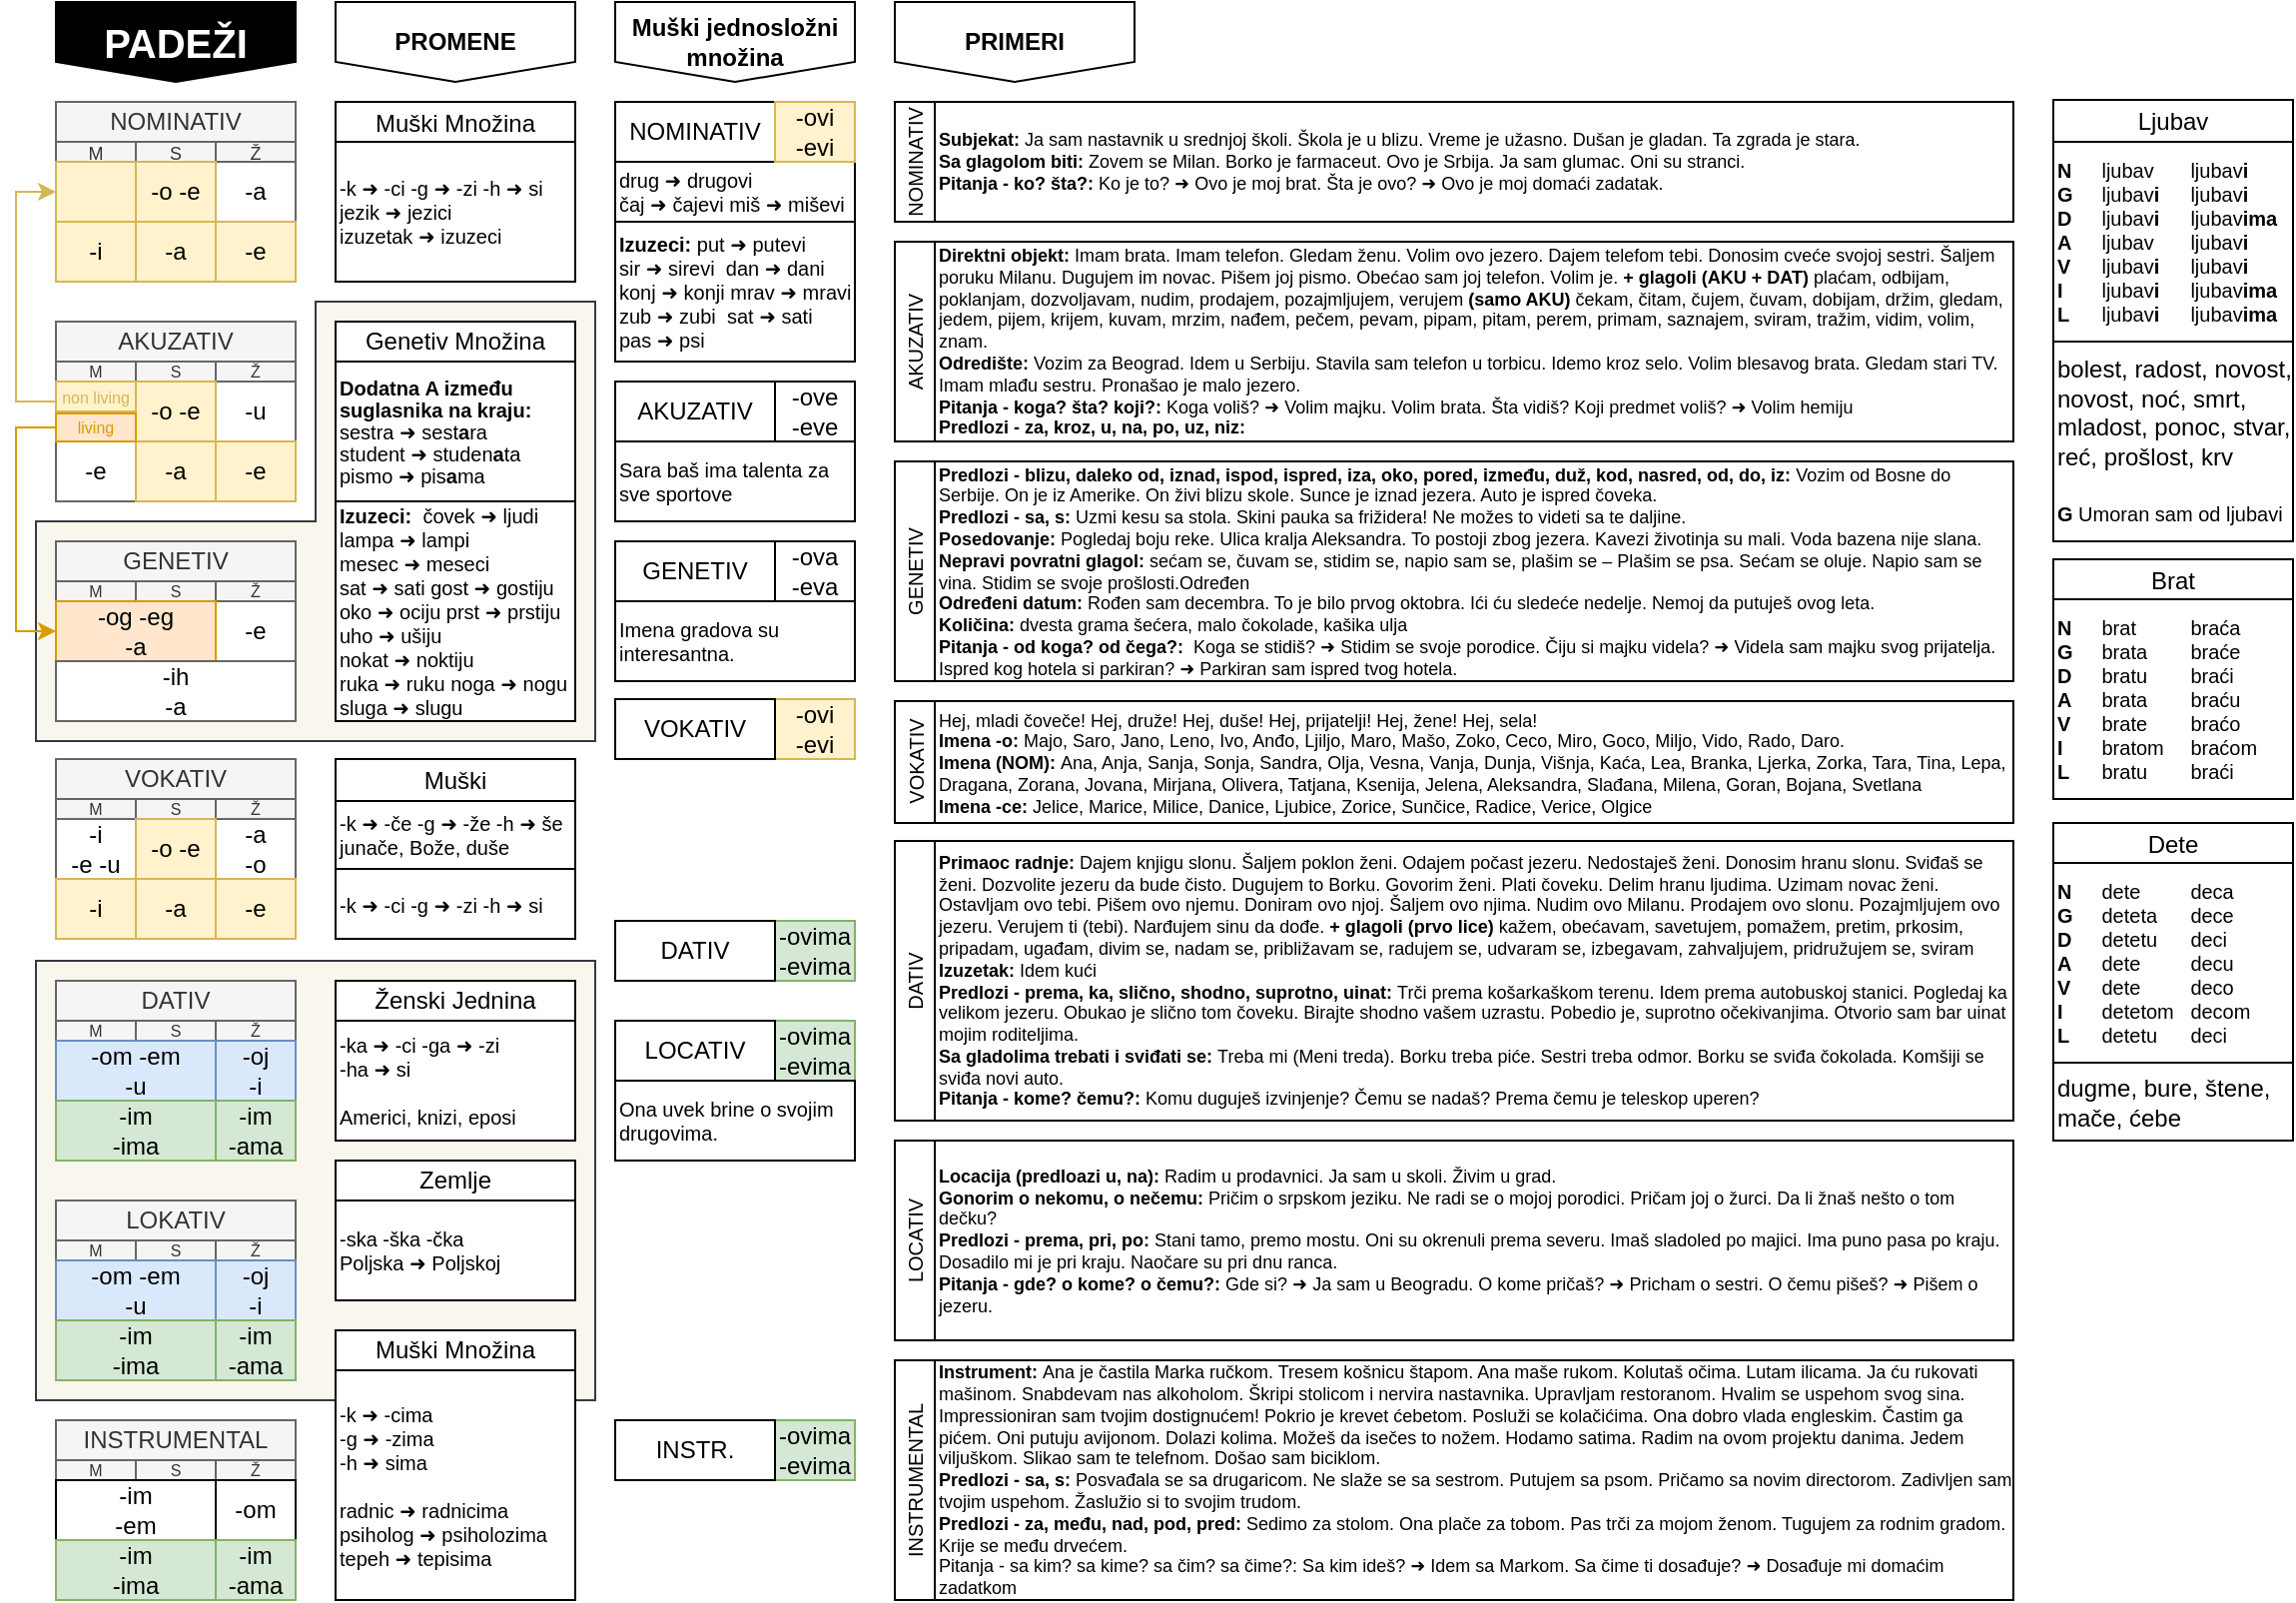 <mxfile version="23.1.6" type="github">
  <diagram name="Page-1" id="QJoDa5Xf5KZHRKWnFKj4">
    <mxGraphModel dx="570" dy="375" grid="1" gridSize="10" guides="1" tooltips="1" connect="1" arrows="1" fold="1" page="1" pageScale="1" pageWidth="1169" pageHeight="827" math="0" shadow="0">
      <root>
        <mxCell id="0" />
        <mxCell id="1" parent="0" />
        <mxCell id="w5lrp8CAif_9VlZ4OXMN-14" value="" style="shape=corner;whiteSpace=wrap;html=1;direction=west;dx=140;dy=110;fillColor=#f9f7ed;strokeColor=#36393d;" parent="1" vertex="1">
          <mxGeometry x="30" y="160" width="280" height="220" as="geometry" />
        </mxCell>
        <mxCell id="fJoO8VDyXokNPLIYZir3-1" value="Muški Množina" style="rounded=0;whiteSpace=wrap;html=1;" parent="1" vertex="1">
          <mxGeometry x="180" y="60" width="120" height="21" as="geometry" />
        </mxCell>
        <mxCell id="BAi89jd5EGfL0doamKMS-102" value="" style="rounded=0;whiteSpace=wrap;html=1;fillColor=#f9f7ed;strokeColor=#36393d;" parent="1" vertex="1">
          <mxGeometry x="30" y="490" width="280" height="220" as="geometry" />
        </mxCell>
        <mxCell id="BAi89jd5EGfL0doamKMS-101" value="Muški" style="rounded=0;whiteSpace=wrap;html=1;" parent="1" vertex="1">
          <mxGeometry x="180" y="389" width="120" height="21" as="geometry" />
        </mxCell>
        <mxCell id="BAi89jd5EGfL0doamKMS-87" value="drug ➜ drugovi&lt;br&gt;čaj ➜ čajevi miš ➜ miševi" style="rounded=0;whiteSpace=wrap;html=1;align=left;fontSize=10;" parent="1" vertex="1">
          <mxGeometry x="320" y="90" width="120" height="30" as="geometry" />
        </mxCell>
        <mxCell id="z7CCXZcRLEo5i3R6FDuk-22" value="NOMINATIV" style="rounded=0;whiteSpace=wrap;html=1;strokeColor=#666666;fillColor=#f5f5f5;fontColor=#333333;" parent="1" vertex="1">
          <mxGeometry x="40" y="60" width="120" height="20" as="geometry" />
        </mxCell>
        <mxCell id="z7CCXZcRLEo5i3R6FDuk-23" value="M" style="rounded=0;whiteSpace=wrap;html=1;fillColor=#f5f5f5;fontColor=#333333;strokeColor=#666666;fontSize=9;verticalAlign=middle;horizontal=1;perimeterSpacing=0;spacingTop=1;" parent="1" vertex="1">
          <mxGeometry x="40" y="80" width="40" height="10" as="geometry" />
        </mxCell>
        <mxCell id="z7CCXZcRLEo5i3R6FDuk-24" value="S" style="rounded=0;whiteSpace=wrap;html=1;fillColor=#f5f5f5;fontColor=#333333;strokeColor=#666666;fontSize=9;verticalAlign=middle;horizontal=1;perimeterSpacing=0;spacingTop=1;" parent="1" vertex="1">
          <mxGeometry x="80" y="80" width="40" height="10" as="geometry" />
        </mxCell>
        <mxCell id="z7CCXZcRLEo5i3R6FDuk-25" value="Ž" style="rounded=0;whiteSpace=wrap;html=1;fillColor=#f5f5f5;fontColor=#333333;strokeColor=#666666;fontSize=9;verticalAlign=middle;horizontal=1;perimeterSpacing=0;spacingTop=1;" parent="1" vertex="1">
          <mxGeometry x="120" y="80" width="40" height="10" as="geometry" />
        </mxCell>
        <mxCell id="z7CCXZcRLEo5i3R6FDuk-28" value="-a" style="rounded=0;whiteSpace=wrap;html=1;strokeColor=#666666;" parent="1" vertex="1">
          <mxGeometry x="120" y="90" width="40" height="30" as="geometry" />
        </mxCell>
        <mxCell id="z7CCXZcRLEo5i3R6FDuk-27" value="-o -e" style="rounded=0;whiteSpace=wrap;html=1;fillColor=#fff2cc;strokeColor=#d6b656;" parent="1" vertex="1">
          <mxGeometry x="80" y="90" width="40" height="30" as="geometry" />
        </mxCell>
        <mxCell id="z7CCXZcRLEo5i3R6FDuk-29" value="-i" style="rounded=0;whiteSpace=wrap;html=1;fillColor=#fff2cc;strokeColor=#d6b656;" parent="1" vertex="1">
          <mxGeometry x="40" y="120" width="40" height="30" as="geometry" />
        </mxCell>
        <mxCell id="z7CCXZcRLEo5i3R6FDuk-26" value="" style="rounded=0;whiteSpace=wrap;html=1;fillColor=#fff2cc;strokeColor=#d6b656;" parent="1" vertex="1">
          <mxGeometry x="40" y="90" width="40" height="30" as="geometry" />
        </mxCell>
        <mxCell id="z7CCXZcRLEo5i3R6FDuk-30" value="-a" style="rounded=0;whiteSpace=wrap;html=1;fillColor=#fff2cc;strokeColor=#d6b656;" parent="1" vertex="1">
          <mxGeometry x="80" y="120" width="40" height="30" as="geometry" />
        </mxCell>
        <mxCell id="z7CCXZcRLEo5i3R6FDuk-31" value="-e" style="rounded=0;whiteSpace=wrap;html=1;fillColor=#fff2cc;strokeColor=#d6b656;" parent="1" vertex="1">
          <mxGeometry x="120" y="120" width="40" height="30" as="geometry" />
        </mxCell>
        <mxCell id="z7CCXZcRLEo5i3R6FDuk-43" value="AKUZATIV" style="rounded=0;whiteSpace=wrap;html=1;strokeColor=#666666;fillColor=#f5f5f5;fontColor=#333333;" parent="1" vertex="1">
          <mxGeometry x="40" y="170" width="120" height="20" as="geometry" />
        </mxCell>
        <mxCell id="z7CCXZcRLEo5i3R6FDuk-44" value="M" style="rounded=0;whiteSpace=wrap;html=1;fontSize=8;fillColor=#f5f5f5;fontColor=#333333;strokeColor=#666666;" parent="1" vertex="1">
          <mxGeometry x="40" y="190" width="40" height="10" as="geometry" />
        </mxCell>
        <mxCell id="z7CCXZcRLEo5i3R6FDuk-45" value="S" style="rounded=0;whiteSpace=wrap;html=1;fontSize=8;fillColor=#f5f5f5;fontColor=#333333;strokeColor=#666666;" parent="1" vertex="1">
          <mxGeometry x="80" y="190" width="40" height="10" as="geometry" />
        </mxCell>
        <mxCell id="z7CCXZcRLEo5i3R6FDuk-46" value="Ž" style="rounded=0;whiteSpace=wrap;html=1;fontSize=8;fillColor=#f5f5f5;fontColor=#333333;strokeColor=#666666;" parent="1" vertex="1">
          <mxGeometry x="120" y="190" width="40" height="10" as="geometry" />
        </mxCell>
        <mxCell id="BAi89jd5EGfL0doamKMS-6" style="edgeStyle=orthogonalEdgeStyle;rounded=0;orthogonalLoop=1;jettySize=auto;html=1;exitX=0;exitY=0.25;exitDx=0;exitDy=0;fillColor=#fff2cc;strokeColor=#d6b656;entryX=0;entryY=0.5;entryDx=0;entryDy=0;" parent="1" source="z7CCXZcRLEo5i3R6FDuk-47" target="z7CCXZcRLEo5i3R6FDuk-26" edge="1">
          <mxGeometry relative="1" as="geometry">
            <mxPoint x="10" y="90" as="targetPoint" />
            <Array as="points">
              <mxPoint x="40" y="210" />
              <mxPoint x="20" y="210" />
              <mxPoint x="20" y="105" />
            </Array>
          </mxGeometry>
        </mxCell>
        <mxCell id="z7CCXZcRLEo5i3R6FDuk-49" value="-u" style="rounded=0;whiteSpace=wrap;html=1;strokeColor=#666666;" parent="1" vertex="1">
          <mxGeometry x="120" y="200" width="40" height="30" as="geometry" />
        </mxCell>
        <mxCell id="z7CCXZcRLEo5i3R6FDuk-50" value="-e" style="rounded=0;whiteSpace=wrap;html=1;strokeColor=#666666;" parent="1" vertex="1">
          <mxGeometry x="40" y="230" width="40" height="30" as="geometry" />
        </mxCell>
        <mxCell id="z7CCXZcRLEo5i3R6FDuk-48" value="-o -e" style="rounded=0;whiteSpace=wrap;html=1;fillColor=#fff2cc;strokeColor=#d6b656;" parent="1" vertex="1">
          <mxGeometry x="80" y="200" width="40" height="30" as="geometry" />
        </mxCell>
        <mxCell id="z7CCXZcRLEo5i3R6FDuk-51" value="-a" style="rounded=0;whiteSpace=wrap;html=1;fillColor=#fff2cc;strokeColor=#d6b656;" parent="1" vertex="1">
          <mxGeometry x="80" y="230" width="40" height="30" as="geometry" />
        </mxCell>
        <mxCell id="z7CCXZcRLEo5i3R6FDuk-52" value="-e" style="rounded=0;whiteSpace=wrap;html=1;fillColor=#fff2cc;strokeColor=#d6b656;" parent="1" vertex="1">
          <mxGeometry x="120" y="230" width="40" height="30" as="geometry" />
        </mxCell>
        <mxCell id="z7CCXZcRLEo5i3R6FDuk-54" value="GENETIV" style="rounded=0;whiteSpace=wrap;html=1;strokeColor=#666666;fillColor=#f5f5f5;fontColor=#333333;" parent="1" vertex="1">
          <mxGeometry x="40" y="280" width="120" height="20" as="geometry" />
        </mxCell>
        <mxCell id="z7CCXZcRLEo5i3R6FDuk-55" value="M" style="rounded=0;whiteSpace=wrap;html=1;fontSize=8;fillColor=#f5f5f5;fontColor=#333333;strokeColor=#666666;" parent="1" vertex="1">
          <mxGeometry x="40" y="300" width="40" height="10" as="geometry" />
        </mxCell>
        <mxCell id="z7CCXZcRLEo5i3R6FDuk-56" value="S" style="rounded=0;whiteSpace=wrap;html=1;fontSize=8;fillColor=#f5f5f5;fontColor=#333333;strokeColor=#666666;" parent="1" vertex="1">
          <mxGeometry x="80" y="300" width="40" height="10" as="geometry" />
        </mxCell>
        <mxCell id="z7CCXZcRLEo5i3R6FDuk-57" value="Ž" style="rounded=0;whiteSpace=wrap;html=1;fontSize=8;fillColor=#f5f5f5;fontColor=#333333;strokeColor=#666666;" parent="1" vertex="1">
          <mxGeometry x="120" y="300" width="40" height="10" as="geometry" />
        </mxCell>
        <mxCell id="z7CCXZcRLEo5i3R6FDuk-60" value="-e" style="rounded=0;whiteSpace=wrap;html=1;strokeColor=#666666;" parent="1" vertex="1">
          <mxGeometry x="120" y="310" width="40" height="30" as="geometry" />
        </mxCell>
        <mxCell id="BAi89jd5EGfL0doamKMS-3" value="-og -eg&lt;br&gt;-a" style="rounded=0;whiteSpace=wrap;html=1;fillColor=#ffe6cc;strokeColor=#d79b00;" parent="1" vertex="1">
          <mxGeometry x="40" y="310" width="80" height="30" as="geometry" />
        </mxCell>
        <mxCell id="z7CCXZcRLEo5i3R6FDuk-47" value="non living" style="rounded=0;whiteSpace=wrap;html=1;fillColor=#fff2cc;strokeColor=#d6b656;fontSize=8;fontColor=#d6b656;" parent="1" vertex="1">
          <mxGeometry x="40" y="200" width="40" height="15" as="geometry" />
        </mxCell>
        <mxCell id="BAi89jd5EGfL0doamKMS-10" style="edgeStyle=orthogonalEdgeStyle;rounded=0;orthogonalLoop=1;jettySize=auto;html=1;exitX=0;exitY=0.5;exitDx=0;exitDy=0;entryX=0;entryY=0.5;entryDx=0;entryDy=0;fillColor=#ffe6cc;strokeColor=#d79b00;" parent="1" source="BAi89jd5EGfL0doamKMS-9" target="BAi89jd5EGfL0doamKMS-3" edge="1">
          <mxGeometry relative="1" as="geometry" />
        </mxCell>
        <mxCell id="BAi89jd5EGfL0doamKMS-9" value="living" style="rounded=0;whiteSpace=wrap;html=1;fillColor=#ffe6cc;strokeColor=#d79b00;fontSize=8;fontColor=#d79c00;" parent="1" vertex="1">
          <mxGeometry x="40" y="216" width="40" height="14" as="geometry" />
        </mxCell>
        <mxCell id="BAi89jd5EGfL0doamKMS-11" value="-ih&lt;br&gt;-a" style="rounded=0;whiteSpace=wrap;html=1;strokeColor=#666666;" parent="1" vertex="1">
          <mxGeometry x="40" y="340" width="120" height="30" as="geometry" />
        </mxCell>
        <mxCell id="BAi89jd5EGfL0doamKMS-12" value="DATIV" style="rounded=0;whiteSpace=wrap;html=1;fillColor=#f5f5f5;strokeColor=#666666;fontColor=#333333;" parent="1" vertex="1">
          <mxGeometry x="40" y="500" width="120" height="20" as="geometry" />
        </mxCell>
        <mxCell id="BAi89jd5EGfL0doamKMS-13" value="M" style="rounded=0;whiteSpace=wrap;html=1;fontSize=8;fillColor=#f5f5f5;fontColor=#333333;strokeColor=#666666;" parent="1" vertex="1">
          <mxGeometry x="40" y="520" width="40" height="10" as="geometry" />
        </mxCell>
        <mxCell id="BAi89jd5EGfL0doamKMS-14" value="S" style="rounded=0;whiteSpace=wrap;html=1;fontSize=8;fillColor=#f5f5f5;fontColor=#333333;strokeColor=#666666;" parent="1" vertex="1">
          <mxGeometry x="80" y="520" width="40" height="10" as="geometry" />
        </mxCell>
        <mxCell id="BAi89jd5EGfL0doamKMS-15" value="Ž" style="rounded=0;whiteSpace=wrap;html=1;fontSize=8;fillColor=#f5f5f5;fontColor=#333333;strokeColor=#666666;" parent="1" vertex="1">
          <mxGeometry x="120" y="520" width="40" height="10" as="geometry" />
        </mxCell>
        <mxCell id="BAi89jd5EGfL0doamKMS-16" value="-oj&lt;br&gt;-i" style="rounded=0;whiteSpace=wrap;html=1;fillColor=#dae8fc;strokeColor=#6c8ebf;" parent="1" vertex="1">
          <mxGeometry x="120" y="530" width="40" height="30" as="geometry" />
        </mxCell>
        <mxCell id="BAi89jd5EGfL0doamKMS-17" value="-om -em&lt;br&gt;-u" style="rounded=0;whiteSpace=wrap;html=1;fillColor=#dae8fc;strokeColor=#6c8ebf;" parent="1" vertex="1">
          <mxGeometry x="40" y="530" width="80" height="30" as="geometry" />
        </mxCell>
        <mxCell id="BAi89jd5EGfL0doamKMS-18" value="-im&lt;br&gt;-ima" style="rounded=0;whiteSpace=wrap;html=1;fillColor=#d5e8d4;strokeColor=#82b366;" parent="1" vertex="1">
          <mxGeometry x="40" y="560" width="80" height="30" as="geometry" />
        </mxCell>
        <mxCell id="BAi89jd5EGfL0doamKMS-19" value="-im&lt;br&gt;-ama" style="rounded=0;whiteSpace=wrap;html=1;fillColor=#d5e8d4;strokeColor=#82b366;" parent="1" vertex="1">
          <mxGeometry x="120" y="560" width="40" height="30" as="geometry" />
        </mxCell>
        <mxCell id="BAi89jd5EGfL0doamKMS-20" value="LOKATIV" style="rounded=0;whiteSpace=wrap;html=1;fillColor=#f5f5f5;strokeColor=#666666;fontColor=#333333;" parent="1" vertex="1">
          <mxGeometry x="40" y="610" width="120" height="20" as="geometry" />
        </mxCell>
        <mxCell id="BAi89jd5EGfL0doamKMS-21" value="M" style="rounded=0;whiteSpace=wrap;html=1;fontSize=8;fillColor=#f5f5f5;fontColor=#333333;strokeColor=#666666;" parent="1" vertex="1">
          <mxGeometry x="40" y="630" width="40" height="10" as="geometry" />
        </mxCell>
        <mxCell id="BAi89jd5EGfL0doamKMS-22" value="S" style="rounded=0;whiteSpace=wrap;html=1;fontSize=8;fillColor=#f5f5f5;fontColor=#333333;strokeColor=#666666;" parent="1" vertex="1">
          <mxGeometry x="80" y="630" width="40" height="10" as="geometry" />
        </mxCell>
        <mxCell id="BAi89jd5EGfL0doamKMS-23" value="Ž" style="rounded=0;whiteSpace=wrap;html=1;fontSize=8;fillColor=#f5f5f5;fontColor=#333333;strokeColor=#666666;" parent="1" vertex="1">
          <mxGeometry x="120" y="630" width="40" height="10" as="geometry" />
        </mxCell>
        <mxCell id="BAi89jd5EGfL0doamKMS-24" value="-oj&lt;br&gt;-i" style="rounded=0;whiteSpace=wrap;html=1;fillColor=#dae8fc;strokeColor=#6c8ebf;" parent="1" vertex="1">
          <mxGeometry x="120" y="640" width="40" height="30" as="geometry" />
        </mxCell>
        <mxCell id="BAi89jd5EGfL0doamKMS-25" value="-om -em&lt;br&gt;-u" style="rounded=0;whiteSpace=wrap;html=1;fillColor=#dae8fc;strokeColor=#6c8ebf;" parent="1" vertex="1">
          <mxGeometry x="40" y="640" width="80" height="30" as="geometry" />
        </mxCell>
        <mxCell id="BAi89jd5EGfL0doamKMS-26" value="-im&lt;br&gt;-ima" style="rounded=0;whiteSpace=wrap;html=1;fillColor=#d5e8d4;strokeColor=#82b366;" parent="1" vertex="1">
          <mxGeometry x="40" y="670" width="80" height="30" as="geometry" />
        </mxCell>
        <mxCell id="BAi89jd5EGfL0doamKMS-27" value="-im&lt;br&gt;-ama" style="rounded=0;whiteSpace=wrap;html=1;fillColor=#d5e8d4;strokeColor=#82b366;" parent="1" vertex="1">
          <mxGeometry x="120" y="670" width="40" height="30" as="geometry" />
        </mxCell>
        <mxCell id="BAi89jd5EGfL0doamKMS-37" value="INSTRUMENTAL" style="rounded=0;whiteSpace=wrap;html=1;fillColor=#f5f5f5;fontColor=#333333;strokeColor=#666666;" parent="1" vertex="1">
          <mxGeometry x="40" y="720" width="120" height="20" as="geometry" />
        </mxCell>
        <mxCell id="BAi89jd5EGfL0doamKMS-38" value="M" style="rounded=0;whiteSpace=wrap;html=1;fontSize=8;fillColor=#f5f5f5;fontColor=#333333;strokeColor=#666666;" parent="1" vertex="1">
          <mxGeometry x="40" y="740" width="40" height="10" as="geometry" />
        </mxCell>
        <mxCell id="BAi89jd5EGfL0doamKMS-39" value="S" style="rounded=0;whiteSpace=wrap;html=1;fontSize=8;fillColor=#f5f5f5;fontColor=#333333;strokeColor=#666666;" parent="1" vertex="1">
          <mxGeometry x="80" y="740" width="40" height="10" as="geometry" />
        </mxCell>
        <mxCell id="BAi89jd5EGfL0doamKMS-40" value="Ž" style="rounded=0;whiteSpace=wrap;html=1;fontSize=8;fillColor=#f5f5f5;fontColor=#333333;strokeColor=#666666;" parent="1" vertex="1">
          <mxGeometry x="120" y="740" width="40" height="10" as="geometry" />
        </mxCell>
        <mxCell id="BAi89jd5EGfL0doamKMS-41" value="-om" style="rounded=0;whiteSpace=wrap;html=1;" parent="1" vertex="1">
          <mxGeometry x="120" y="750" width="40" height="30" as="geometry" />
        </mxCell>
        <mxCell id="BAi89jd5EGfL0doamKMS-42" value="-im&lt;br&gt;-em" style="rounded=0;whiteSpace=wrap;html=1;" parent="1" vertex="1">
          <mxGeometry x="40" y="750" width="80" height="30" as="geometry" />
        </mxCell>
        <mxCell id="BAi89jd5EGfL0doamKMS-43" value="-im&lt;br&gt;-ima" style="rounded=0;whiteSpace=wrap;html=1;fillColor=#d5e8d4;strokeColor=#82b366;" parent="1" vertex="1">
          <mxGeometry x="40" y="780" width="80" height="30" as="geometry" />
        </mxCell>
        <mxCell id="BAi89jd5EGfL0doamKMS-44" value="-im&lt;br&gt;-ama" style="rounded=0;whiteSpace=wrap;html=1;fillColor=#d5e8d4;strokeColor=#82b366;" parent="1" vertex="1">
          <mxGeometry x="120" y="780" width="40" height="30" as="geometry" />
        </mxCell>
        <mxCell id="BAi89jd5EGfL0doamKMS-46" value="VOKATIV" style="rounded=0;whiteSpace=wrap;html=1;strokeColor=#666666;fillColor=#f5f5f5;fontColor=#333333;" parent="1" vertex="1">
          <mxGeometry x="40" y="389" width="120" height="20" as="geometry" />
        </mxCell>
        <mxCell id="BAi89jd5EGfL0doamKMS-47" value="M" style="rounded=0;whiteSpace=wrap;html=1;fontSize=8;fillColor=#f5f5f5;fontColor=#333333;strokeColor=#666666;" parent="1" vertex="1">
          <mxGeometry x="40" y="409" width="40" height="10" as="geometry" />
        </mxCell>
        <mxCell id="BAi89jd5EGfL0doamKMS-48" value="S" style="rounded=0;whiteSpace=wrap;html=1;fontSize=8;fillColor=#f5f5f5;fontColor=#333333;strokeColor=#666666;" parent="1" vertex="1">
          <mxGeometry x="80" y="409" width="40" height="10" as="geometry" />
        </mxCell>
        <mxCell id="BAi89jd5EGfL0doamKMS-49" value="Ž" style="rounded=0;whiteSpace=wrap;html=1;fontSize=8;fillColor=#f5f5f5;fontColor=#333333;strokeColor=#666666;" parent="1" vertex="1">
          <mxGeometry x="120" y="409" width="40" height="10" as="geometry" />
        </mxCell>
        <mxCell id="BAi89jd5EGfL0doamKMS-50" value="-a&lt;br&gt;-o" style="rounded=0;whiteSpace=wrap;html=1;strokeColor=#666666;" parent="1" vertex="1">
          <mxGeometry x="120" y="419" width="40" height="30" as="geometry" />
        </mxCell>
        <mxCell id="BAi89jd5EGfL0doamKMS-51" value="-i&lt;br&gt;-e -u" style="rounded=0;whiteSpace=wrap;html=1;strokeColor=#666666;" parent="1" vertex="1">
          <mxGeometry x="40" y="419" width="40" height="30" as="geometry" />
        </mxCell>
        <mxCell id="BAi89jd5EGfL0doamKMS-59" value="-ove&lt;br&gt;-eve" style="rounded=0;whiteSpace=wrap;html=1;" parent="1" vertex="1">
          <mxGeometry x="400" y="200" width="40" height="30" as="geometry" />
        </mxCell>
        <mxCell id="BAi89jd5EGfL0doamKMS-61" value="-ova&lt;br&gt;-eva" style="rounded=0;whiteSpace=wrap;html=1;" parent="1" vertex="1">
          <mxGeometry x="400" y="280" width="40" height="30" as="geometry" />
        </mxCell>
        <mxCell id="BAi89jd5EGfL0doamKMS-64" value="-i" style="rounded=0;whiteSpace=wrap;html=1;fillColor=#fff2cc;strokeColor=#d6b656;" parent="1" vertex="1">
          <mxGeometry x="40" y="449" width="40" height="30" as="geometry" />
        </mxCell>
        <mxCell id="BAi89jd5EGfL0doamKMS-65" value="-a" style="rounded=0;whiteSpace=wrap;html=1;fillColor=#fff2cc;strokeColor=#d6b656;" parent="1" vertex="1">
          <mxGeometry x="80" y="449" width="40" height="30" as="geometry" />
        </mxCell>
        <mxCell id="BAi89jd5EGfL0doamKMS-66" value="-e" style="rounded=0;whiteSpace=wrap;html=1;fillColor=#fff2cc;strokeColor=#d6b656;" parent="1" vertex="1">
          <mxGeometry x="120" y="449" width="40" height="30" as="geometry" />
        </mxCell>
        <mxCell id="BAi89jd5EGfL0doamKMS-67" value="-o -e" style="rounded=0;whiteSpace=wrap;html=1;fillColor=#fff2cc;strokeColor=#d6b656;" parent="1" vertex="1">
          <mxGeometry x="80" y="419" width="40" height="30" as="geometry" />
        </mxCell>
        <mxCell id="BAi89jd5EGfL0doamKMS-62" value="-ovima&lt;br&gt;-evima" style="rounded=0;whiteSpace=wrap;html=1;fillColor=#d5e8d4;strokeColor=#82b366;" parent="1" vertex="1">
          <mxGeometry x="400" y="470" width="40" height="30" as="geometry" />
        </mxCell>
        <mxCell id="BAi89jd5EGfL0doamKMS-63" value="-ovima&lt;br&gt;-evima" style="rounded=0;whiteSpace=wrap;html=1;fillColor=#d5e8d4;strokeColor=#82b366;" parent="1" vertex="1">
          <mxGeometry x="400" y="520" width="40" height="30" as="geometry" />
        </mxCell>
        <mxCell id="BAi89jd5EGfL0doamKMS-68" value="-ovima&lt;br&gt;-evima" style="rounded=0;whiteSpace=wrap;html=1;fillColor=#d5e8d4;strokeColor=#82b366;" parent="1" vertex="1">
          <mxGeometry x="400" y="720" width="40" height="30" as="geometry" />
        </mxCell>
        <mxCell id="BAi89jd5EGfL0doamKMS-69" value="-ovi&lt;br&gt;-evi" style="rounded=0;whiteSpace=wrap;html=1;fillColor=#fff2cc;strokeColor=#d6b656;" parent="1" vertex="1">
          <mxGeometry x="400" y="359" width="40" height="30" as="geometry" />
        </mxCell>
        <mxCell id="BAi89jd5EGfL0doamKMS-92" value="-k&amp;nbsp;➜ -ci -g&amp;nbsp;&lt;font style=&quot;font-size: 10px;&quot;&gt;➜&lt;/font&gt; -zi -h&amp;nbsp;➜ si&lt;br style=&quot;font-size: 10px;&quot;&gt;jezik ➜ jezici&lt;br&gt;izuzetak ➜ izuzeci" style="rounded=0;whiteSpace=wrap;html=1;align=left;fontSize=10;" parent="1" vertex="1">
          <mxGeometry x="180" y="80" width="120" height="70" as="geometry" />
        </mxCell>
        <mxCell id="BAi89jd5EGfL0doamKMS-99" value="-k&amp;nbsp;➜ -če -g&amp;nbsp;➜ -že -h&amp;nbsp;➜ še&lt;br&gt;junače, Bože, duše" style="rounded=0;whiteSpace=wrap;html=1;align=left;fontSize=10;" parent="1" vertex="1">
          <mxGeometry x="180" y="410" width="120" height="34" as="geometry" />
        </mxCell>
        <mxCell id="BAi89jd5EGfL0doamKMS-100" value="-k&amp;nbsp;➜ -ci -g&amp;nbsp;➜ -zi -h&amp;nbsp;➜ si&lt;br style=&quot;font-size: 10px;&quot;&gt;" style="rounded=0;whiteSpace=wrap;html=1;align=left;fontSize=10;" parent="1" vertex="1">
          <mxGeometry x="180" y="444" width="120" height="35" as="geometry" />
        </mxCell>
        <mxCell id="BAi89jd5EGfL0doamKMS-103" value="Ženski Jednina" style="rounded=0;whiteSpace=wrap;html=1;" parent="1" vertex="1">
          <mxGeometry x="180" y="500" width="120" height="20" as="geometry" />
        </mxCell>
        <mxCell id="BAi89jd5EGfL0doamKMS-104" value="-ka ➜ -ci -ga ➜ -zi &lt;br&gt;-ha ➜ si&lt;br&gt;&lt;br&gt;Americi, knizi, eposi" style="rounded=0;whiteSpace=wrap;html=1;align=left;fontSize=10;" parent="1" vertex="1">
          <mxGeometry x="180" y="520" width="120" height="60" as="geometry" />
        </mxCell>
        <mxCell id="BAi89jd5EGfL0doamKMS-105" value="Muški Množina" style="rounded=0;whiteSpace=wrap;html=1;" parent="1" vertex="1">
          <mxGeometry x="180" y="675" width="120" height="20" as="geometry" />
        </mxCell>
        <mxCell id="BAi89jd5EGfL0doamKMS-106" value="-k ➜ -cima &lt;br&gt;-g ➜ -zima &lt;br&gt;-h ➜ sima&lt;br&gt;&lt;br&gt;radnic ➜ radnicima&lt;br&gt;psiholog ➜ psiholozima&lt;br&gt;tepeh ➜ tepisima" style="rounded=0;whiteSpace=wrap;html=1;align=left;fontSize=10;" parent="1" vertex="1">
          <mxGeometry x="180" y="695" width="120" height="115" as="geometry" />
        </mxCell>
        <mxCell id="BAi89jd5EGfL0doamKMS-111" value="Zemlje" style="rounded=0;whiteSpace=wrap;html=1;" parent="1" vertex="1">
          <mxGeometry x="180" y="590" width="120" height="20" as="geometry" />
        </mxCell>
        <mxCell id="BAi89jd5EGfL0doamKMS-112" value="-ska -ška -čka&lt;br&gt;Poljska ➜ Poljskoj" style="rounded=0;whiteSpace=wrap;html=1;align=left;fontSize=10;" parent="1" vertex="1">
          <mxGeometry x="180" y="610" width="120" height="50" as="geometry" />
        </mxCell>
        <mxCell id="fJoO8VDyXokNPLIYZir3-2" value="Genetiv Množina" style="rounded=0;whiteSpace=wrap;html=1;" parent="1" vertex="1">
          <mxGeometry x="180" y="170" width="120" height="20" as="geometry" />
        </mxCell>
        <mxCell id="fJoO8VDyXokNPLIYZir3-3" value="&lt;p style=&quot;line-height: 110%;&quot;&gt;&lt;b&gt;Dodatna&amp;nbsp;A između suglasnika na kraju:&amp;nbsp;&lt;br&gt;&lt;/b&gt;&lt;span style=&quot;background-color: initial;&quot;&gt;sestra ➜ sest&lt;/span&gt;&lt;b style=&quot;background-color: initial;&quot;&gt;a&lt;/b&gt;&lt;span style=&quot;background-color: initial;&quot;&gt;ra&amp;nbsp;&lt;br&gt;&lt;/span&gt;&lt;span style=&quot;background-color: initial;&quot;&gt;student ➜ studen&lt;/span&gt;&lt;b style=&quot;background-color: initial;&quot;&gt;a&lt;/b&gt;&lt;span style=&quot;background-color: initial;&quot;&gt;ta&lt;br&gt;&lt;/span&gt;&lt;span style=&quot;background-color: initial;&quot;&gt;pismo ➜ pis&lt;/span&gt;&lt;b style=&quot;background-color: initial;&quot;&gt;a&lt;/b&gt;&lt;span style=&quot;background-color: initial;&quot;&gt;ma&lt;/span&gt;&lt;/p&gt;" style="rounded=0;whiteSpace=wrap;html=1;align=left;fontSize=10;" parent="1" vertex="1">
          <mxGeometry x="180" y="190" width="120" height="70" as="geometry" />
        </mxCell>
        <mxCell id="w5lrp8CAif_9VlZ4OXMN-1" value="PADEŽI" style="shape=offPageConnector;whiteSpace=wrap;html=1;size=0.25;fontStyle=1;fontSize=20;fillColor=#000000;strokeColor=#000000;fontColor=#FFFFFF;" parent="1" vertex="1">
          <mxGeometry x="40" y="10" width="120" height="40" as="geometry" />
        </mxCell>
        <mxCell id="w5lrp8CAif_9VlZ4OXMN-2" value="PROMENE" style="shape=offPageConnector;whiteSpace=wrap;html=1;size=0.25;fontStyle=1" parent="1" vertex="1">
          <mxGeometry x="180" y="10" width="120" height="40" as="geometry" />
        </mxCell>
        <mxCell id="w5lrp8CAif_9VlZ4OXMN-3" value="Muški jednosložni množina" style="shape=offPageConnector;whiteSpace=wrap;html=1;size=0.25;fontStyle=1" parent="1" vertex="1">
          <mxGeometry x="320" y="10" width="120" height="40" as="geometry" />
        </mxCell>
        <mxCell id="w5lrp8CAif_9VlZ4OXMN-9" value="NOMINATIV" style="rounded=0;whiteSpace=wrap;html=1;" parent="1" vertex="1">
          <mxGeometry x="320" y="60" width="80" height="30" as="geometry" />
        </mxCell>
        <mxCell id="BAi89jd5EGfL0doamKMS-58" value="-ovi&lt;br&gt;-evi" style="rounded=0;whiteSpace=wrap;html=1;fillColor=#fff2cc;strokeColor=#d6b656;" parent="1" vertex="1">
          <mxGeometry x="400" y="60" width="40" height="30" as="geometry" />
        </mxCell>
        <mxCell id="w5lrp8CAif_9VlZ4OXMN-10" value="&lt;b&gt;Izuzeci: &lt;/b&gt;put ➜ putevi&lt;br&gt;sir ➜ sirevi&amp;nbsp; dan ➜ dani&lt;br&gt;konj ➜ konji mrav ➜ mravi&lt;br&gt;zub ➜ zubi&amp;nbsp; sat ➜ sati &lt;br&gt;pas ➜ psi" style="rounded=0;whiteSpace=wrap;html=1;align=left;fontSize=10;" parent="1" vertex="1">
          <mxGeometry x="320" y="120" width="120" height="70" as="geometry" />
        </mxCell>
        <mxCell id="Pf-PKDTKtpDQkGUhiAqp-1" value="&lt;b&gt;Izuzeci:&amp;nbsp; &lt;/b&gt;čovek&lt;b&gt;&amp;nbsp;&lt;/b&gt;➜ ljudi&lt;br&gt;lampa ➜ lampi&lt;br&gt;mesec ➜ meseci&lt;br&gt;sat ➜ sati gost&amp;nbsp;➜ gostiju&lt;br&gt;oko ➜ ociju prst ➜ prstiju&lt;br&gt;uho ➜ ušiju&lt;br&gt;nokat ➜ noktiju&lt;br&gt;ruka ➜ ruku noga ➜ nogu&lt;br&gt;sluga ➜ slugu" style="rounded=0;whiteSpace=wrap;html=1;align=left;fontSize=10;" parent="1" vertex="1">
          <mxGeometry x="180" y="260" width="120" height="110" as="geometry" />
        </mxCell>
        <mxCell id="Pf-PKDTKtpDQkGUhiAqp-2" value="NOMINATIV" style="rounded=0;whiteSpace=wrap;html=1;fontSize=10;horizontal=0;" parent="1" vertex="1">
          <mxGeometry x="460" y="60" width="20" height="60" as="geometry" />
        </mxCell>
        <mxCell id="Pf-PKDTKtpDQkGUhiAqp-3" value="AKUZATIV" style="rounded=0;whiteSpace=wrap;html=1;fontSize=10;horizontal=0;" parent="1" vertex="1">
          <mxGeometry x="460" y="130" width="20" height="100" as="geometry" />
        </mxCell>
        <mxCell id="Pf-PKDTKtpDQkGUhiAqp-4" value="GENETIV" style="rounded=0;whiteSpace=wrap;html=1;fontSize=10;horizontal=0;" parent="1" vertex="1">
          <mxGeometry x="460" y="240" width="20" height="110" as="geometry" />
        </mxCell>
        <mxCell id="Pf-PKDTKtpDQkGUhiAqp-5" value="VOKATIV" style="rounded=0;whiteSpace=wrap;html=1;fontSize=10;horizontal=0;" parent="1" vertex="1">
          <mxGeometry x="460" y="360" width="20" height="61" as="geometry" />
        </mxCell>
        <mxCell id="Pf-PKDTKtpDQkGUhiAqp-6" value="DATIV" style="rounded=0;whiteSpace=wrap;html=1;fontSize=10;horizontal=0;" parent="1" vertex="1">
          <mxGeometry x="460" y="430" width="20" height="140" as="geometry" />
        </mxCell>
        <mxCell id="Pf-PKDTKtpDQkGUhiAqp-7" value="LOCATIV" style="rounded=0;whiteSpace=wrap;html=1;fontSize=10;horizontal=0;" parent="1" vertex="1">
          <mxGeometry x="460" y="580" width="20" height="100" as="geometry" />
        </mxCell>
        <mxCell id="Pf-PKDTKtpDQkGUhiAqp-8" value="INSTRUMENTAL" style="rounded=0;whiteSpace=wrap;html=1;fontSize=10;horizontal=0;" parent="1" vertex="1">
          <mxGeometry x="460" y="690" width="20" height="120" as="geometry" />
        </mxCell>
        <mxCell id="Pf-PKDTKtpDQkGUhiAqp-14" value="&lt;b style=&quot;font-size: 9px;&quot;&gt;Subjekat:&lt;/b&gt; Ja sam nastavnik u srednjoj školi. Škola je u blizu. Vreme je užasno. Dušan je gladan. Ta zgrada je stara. &lt;br style=&quot;font-size: 9px;&quot;&gt;&lt;b style=&quot;font-size: 9px;&quot;&gt;Sa glagolom biti: &lt;/b&gt;Zovem se Milan. Borko je farmaceut. Ovo je Srbija. Ja sam glumac. Oni su stranci.&lt;br style=&quot;font-size: 9px;&quot;&gt;&lt;b style=&quot;font-size: 9px;&quot;&gt;Pitanja - ko? šta?: &lt;/b&gt;Ko je to? ➜ Ovo je moj brat. Šta je ovo? ➜ Ovo je moj domaći zadatak.&amp;nbsp;" style="rounded=0;whiteSpace=wrap;html=1;align=left;fontSize=9;" parent="1" vertex="1">
          <mxGeometry x="480" y="60" width="540" height="60" as="geometry" />
        </mxCell>
        <mxCell id="Pf-PKDTKtpDQkGUhiAqp-16" value="&lt;font style=&quot;font-size: 10px;&quot;&gt;&lt;b style=&quot;font-size: 10px;&quot;&gt;N&lt;/b&gt;&lt;span style=&quot;font-size: 10px; white-space: pre;&quot;&gt;&#x9;&lt;/span&gt;ljubav&lt;span style=&quot;font-size: 10px; white-space: pre;&quot;&gt;&#x9;&lt;/span&gt;ljubav&lt;b style=&quot;font-size: 10px;&quot;&gt;i&lt;/b&gt;&lt;br style=&quot;font-size: 10px;&quot;&gt;&lt;b style=&quot;font-size: 10px;&quot;&gt;G&lt;/b&gt;&lt;span style=&quot;font-size: 10px; white-space: pre;&quot;&gt;&#x9;&lt;/span&gt;ljubav&lt;b style=&quot;font-size: 10px;&quot;&gt;i&lt;/b&gt;&lt;span style=&quot;font-size: 10px; white-space: pre; font-weight: bold;&quot;&gt;&#x9;&lt;/span&gt;ljubav&lt;b style=&quot;font-size: 10px;&quot;&gt;i&lt;/b&gt;&lt;br style=&quot;font-size: 10px;&quot;&gt;&lt;b style=&quot;font-size: 10px;&quot;&gt;D&lt;/b&gt;&lt;span style=&quot;font-size: 10px; white-space: pre;&quot;&gt;&#x9;&lt;/span&gt;ljubav&lt;b style=&quot;font-size: 10px;&quot;&gt;i&lt;/b&gt;&lt;span style=&quot;font-size: 10px; white-space: pre; font-weight: bold;&quot;&gt;&#x9;&lt;/span&gt;&lt;font style=&quot;font-size: 10px;&quot;&gt;ljubav&lt;/font&gt;&lt;b style=&quot;font-size: 10px;&quot;&gt;ima&lt;/b&gt;&lt;br style=&quot;font-size: 10px;&quot;&gt;&lt;b style=&quot;font-size: 10px;&quot;&gt;A&lt;/b&gt;&lt;span style=&quot;font-size: 10px; white-space: pre;&quot;&gt;&#x9;&lt;/span&gt;ljubav&lt;span style=&quot;white-space: pre;&quot;&gt;&#x9;&lt;/span&gt;ljubav&lt;b&gt;i&lt;/b&gt;&lt;br style=&quot;font-size: 10px;&quot;&gt;&lt;b style=&quot;font-size: 10px;&quot;&gt;V&lt;/b&gt;&lt;span style=&quot;font-size: 10px; white-space: pre;&quot;&gt;&#x9;&lt;/span&gt;ljubav&lt;span style=&quot;font-size: 10px;&quot;&gt;&lt;b&gt;i&lt;/b&gt;&lt;span style=&quot;font-weight: bold; white-space: pre;&quot;&gt;&#x9;&lt;/span&gt;ljubav&lt;/span&gt;&lt;b style=&quot;font-size: 10px;&quot;&gt;i&lt;/b&gt;&lt;br style=&quot;font-size: 10px;&quot;&gt;&lt;b style=&quot;font-size: 10px;&quot;&gt;I&lt;/b&gt;&lt;span style=&quot;font-size: 10px; white-space: pre;&quot;&gt;&#x9;&lt;/span&gt;ljubav&lt;span style=&quot;font-size: 10px;&quot;&gt;&lt;b&gt;i&lt;/b&gt;&lt;span style=&quot;font-weight: bold; white-space: pre;&quot;&gt;&#x9;&lt;/span&gt;ljubav&lt;/span&gt;&lt;b style=&quot;font-size: 10px;&quot;&gt;ima&lt;/b&gt;&lt;br style=&quot;font-size: 10px;&quot;&gt;&lt;b style=&quot;font-size: 10px;&quot;&gt;L&lt;/b&gt;&lt;span style=&quot;font-size: 10px; white-space: pre;&quot;&gt;&#x9;&lt;/span&gt;ljubav&lt;span style=&quot;font-size: 10px;&quot;&gt;&lt;b&gt;i&lt;/b&gt;&lt;span style=&quot;font-weight: bold; white-space: pre;&quot;&gt;&#x9;&lt;/span&gt;ljubav&lt;/span&gt;&lt;b style=&quot;font-size: 10px;&quot;&gt;ima&lt;/b&gt;&lt;br style=&quot;font-size: 10px;&quot;&gt;&lt;/font&gt;" style="rounded=0;html=1;align=left;fontSize=10;fontFamily=Helvetica;spacing=2;" parent="1" vertex="1">
          <mxGeometry x="1040" y="80" width="120" height="100" as="geometry" />
        </mxCell>
        <mxCell id="Pf-PKDTKtpDQkGUhiAqp-18" value="Ljubav" style="rounded=0;whiteSpace=wrap;html=1;" parent="1" vertex="1">
          <mxGeometry x="1040" y="59" width="120" height="21" as="geometry" />
        </mxCell>
        <mxCell id="uh2jlfRQcC9aMAu_DCjH-1" value="&lt;font style=&quot;&quot;&gt;bolest, radost, novost, novost, noć, smrt, mladost, ponoc, stvar, reć, prošlost, krv&lt;br&gt;&lt;font style=&quot;font-size: 10px;&quot;&gt;&lt;b&gt;&lt;br&gt;G&lt;/b&gt;&amp;nbsp;Umoran sam od ljubavi&lt;/font&gt;&lt;br style=&quot;font-size: 12px;&quot;&gt;&lt;/font&gt;" style="rounded=0;html=1;align=left;fontSize=12;fontFamily=Helvetica;spacing=2;whiteSpace=wrap;" parent="1" vertex="1">
          <mxGeometry x="1040" y="180" width="120" height="100" as="geometry" />
        </mxCell>
        <mxCell id="uh2jlfRQcC9aMAu_DCjH-2" value="&lt;b style=&quot;font-size: 9px;&quot;&gt;Predlozi -&amp;nbsp;&lt;/b&gt;&lt;b&gt;blizu, daleko od, iznad, ispod, ispred, iza, oko, pored, između, duž, kod, nasred, od, do, iz:&lt;/b&gt;&amp;nbsp;Vozim od Bosne do Serbije. On je iz Amerike. On živi blizu skole. Sunce je iznad jezera. Auto je ispred čoveka.&amp;nbsp;&lt;br&gt;&lt;b style=&quot;border-color: var(--border-color);&quot;&gt;Predlozi - sa, s: &lt;/b&gt;&lt;span style=&quot;border-color: var(--border-color);&quot;&gt;Uzmi kesu sa stola. Skini pauka sa frižidera! Ne možes to videti sa te daljine.&lt;/span&gt;&lt;b style=&quot;border-color: var(--border-color);&quot;&gt;&amp;nbsp;&lt;/b&gt;&lt;br style=&quot;font-size: 9px;&quot;&gt;&lt;b style=&quot;font-size: 9px;&quot;&gt;Posedovanje: &lt;/b&gt;Pogledaj boju reke. Ulica kralja Aleksandra. To postoji zbog jezera. Kavezi životinja su mali. Voda bazena nije slana.&lt;br style=&quot;font-size: 9px;&quot;&gt;&lt;b style=&quot;font-size: 9px;&quot;&gt;Nepravi povratni glagol: &lt;/b&gt;sećam se, čuvam se, stidim se, napio sam se, plašim se – Plašim se psa. Sećam se oluje. Napio sam se vina. Stidim se svoje prošlosti.Određen&lt;br style=&quot;font-size: 9px;&quot;&gt;&lt;b style=&quot;font-size: 9px;&quot;&gt;Određeni&lt;/b&gt;&amp;nbsp;&lt;b style=&quot;font-size: 9px;&quot;&gt;datum: &lt;/b&gt;Ro&lt;span style=&quot;border-color: var(--border-color); font-size: 9px;&quot;&gt;đen sam decembra. To je bilo prvog oktobra. Ići ću sledeće nedelje. Nemoj da putuješ ovog leta.&lt;br style=&quot;font-size: 9px;&quot;&gt;&lt;/span&gt;&lt;b style=&quot;font-size: 9px;&quot;&gt;Količina:&lt;/b&gt; dvesta grama šećera, malo čokolade, kašika ulja&lt;br style=&quot;font-size: 9px;&quot;&gt;&lt;b style=&quot;font-size: 9px;&quot;&gt;Pitanja - od koga? od čega?:&amp;nbsp; &lt;/b&gt;Koga se stidiš? ➜ Stidim se svoje porodice. Čiju si majku videla? ➜ Videla sam majku svog prijatelja. Ispred kog hotela si parkiran? ➜ Parkiran sam ispred tvog hotela." style="rounded=0;whiteSpace=wrap;html=1;align=left;fontSize=9;" parent="1" vertex="1">
          <mxGeometry x="480" y="240" width="540" height="110" as="geometry" />
        </mxCell>
        <mxCell id="uh2jlfRQcC9aMAu_DCjH-3" value="GENETIV" style="rounded=0;whiteSpace=wrap;html=1;" parent="1" vertex="1">
          <mxGeometry x="320" y="280" width="80" height="30" as="geometry" />
        </mxCell>
        <mxCell id="uh2jlfRQcC9aMAu_DCjH-4" value="Imena gradova su interesantna." style="rounded=0;whiteSpace=wrap;html=1;align=left;fontSize=10;" parent="1" vertex="1">
          <mxGeometry x="320" y="310" width="120" height="40" as="geometry" />
        </mxCell>
        <mxCell id="uh2jlfRQcC9aMAu_DCjH-5" value="AKUZATIV" style="rounded=0;whiteSpace=wrap;html=1;" parent="1" vertex="1">
          <mxGeometry x="320" y="200" width="80" height="30" as="geometry" />
        </mxCell>
        <mxCell id="ADTaTo-tk-Jg6WtzQs2E-1" value="&lt;b style=&quot;font-size: 9px;&quot;&gt;Primaoc radnje:&lt;/b&gt;&amp;nbsp;Dajem knjigu slonu. Šaljem poklon ženi. Odajem počast jezeru. Nedostaješ ženi. Donosim hranu slonu. Sviđaš se ženi. Dozvolite jezeru da bude čisto. Dugujem to Borku. Govorim ženi. Plati čoveku. Delim hranu ljudima. Uzimam novac ženi. Ostavljam ovo tebi. Pišem ovo njemu. Doniram ovo njoj. Šaljem ovo njima. Nudim ovo Milanu. Prodajem ovo slonu. Pozajmljujem ovo jezeru. Verujem ti (tebi). Narđujem sinu da dođe. &lt;b&gt;+ glagoli (prvo lice) &lt;/b&gt;kažem, obećavam,&amp;nbsp;savetujem, pomažem, pretim, prkosim, pripadam, ugađam, divim se, nadam se, približavam se, radujem se, udvaram se, izbegavam, zahvaljujem, pridružujem se, sviram&lt;br&gt;&lt;b&gt;Izuzetak: &lt;/b&gt;Idem kući&lt;br&gt;&lt;b&gt;Predlozi -&amp;nbsp;&lt;/b&gt;&lt;b style=&quot;border-color: var(--border-color);&quot;&gt;prema, ka, slično, shodno, suprotno, uinat&lt;/b&gt;&lt;b&gt;: &lt;/b&gt;Trči prema košarkaškom terenu. Idem prema autobuskoj stanici. Pogledaj ka velikom jezeru. Obukao je slično tom čoveku. Birajte shodno vašem uzrastu. Pobedio je, suprotno očekivanjima. Otvorio sam bar uinat mojim roditeljima.&lt;br&gt;&lt;b&gt;Sa gladolima trebati i sviđati se: &lt;/b&gt;Treba mi (Meni treda). Borku treba piće. Sestri treba odmor. Borku se sviđa čokolada. Komšiji se sviđa novi auto.&lt;div&gt;&lt;b style=&quot;border-color: var(--border-color);&quot;&gt;Pitanja - kome? čemu?: &lt;/b&gt;&lt;span style=&quot;border-color: var(--border-color);&quot;&gt;Komu duguješ izvinjenje? Čemu se nadaš? Prema čemu je teleskop uperen?&lt;/span&gt;&lt;br&gt;&lt;/div&gt;" style="rounded=0;whiteSpace=wrap;html=1;align=left;fontSize=9;" parent="1" vertex="1">
          <mxGeometry x="480" y="430" width="540" height="140" as="geometry" />
        </mxCell>
        <mxCell id="ADTaTo-tk-Jg6WtzQs2E-2" value="&lt;b&gt;Direktni objekt&lt;span style=&quot;font-size: 9px;&quot;&gt;:&lt;/span&gt;&lt;/b&gt;&amp;nbsp;Imam brata. Imam telefon. Gledam ženu. Volim ovo jezero. Dajem telefom tebi. Donosim cveće svojoj sestri. Šaljem poruku Milanu. Dugujem im novac. Pišem joj pismo. Obećao sam joj telefon. Volim je. &lt;b&gt;+ glagoli (AKU + DAT) &lt;/b&gt;plaćam, odbijam, poklanjam, dozvoljavam, nudim, prodajem, pozajmljujem, verujem &lt;b&gt;(samo AKU) &lt;/b&gt;čekam, čitam, čujem, čuvam, dobijam, držim, gledam, jedem, pijem, krijem, kuvam, mrzim, nađem, pečem, pevam, pipam, pitam, perem, primam, saznajem, sviram, tražim, vidim, volim, znam.&lt;br&gt;&lt;b&gt;Odredište: &lt;/b&gt;Vozim za Beograd. Idem u Serbiju. Stavila sam telefon u torbicu. Idemo kroz selo. Volim blesavog brata. Gledam stari TV. Imam mlađu sestru. Pronašao je malo jezero.&lt;br&gt;&lt;b style=&quot;border-color: var(--border-color);&quot;&gt;Pitanja - koga? šta? koji?:&amp;nbsp;&lt;/b&gt;Koga voliš? ➜ Volim majku. Volim brata. Šta vidiš? Koji predmet voliš? ➜ Volim hemiju&lt;br&gt;&lt;b&gt;Predlozi - za, kroz, u, na, po, uz, niz:&lt;/b&gt;" style="rounded=0;whiteSpace=wrap;html=1;align=left;fontSize=9;" parent="1" vertex="1">
          <mxGeometry x="480" y="130" width="540" height="100" as="geometry" />
        </mxCell>
        <mxCell id="QT0mehLF4YGMC2CH4Aby-1" value="Sara baš ima talenta za sve sportove" style="rounded=0;whiteSpace=wrap;html=1;align=left;fontSize=10;" parent="1" vertex="1">
          <mxGeometry x="320" y="230" width="120" height="40" as="geometry" />
        </mxCell>
        <mxCell id="QT0mehLF4YGMC2CH4Aby-2" value="VOKATIV" style="rounded=0;whiteSpace=wrap;html=1;" parent="1" vertex="1">
          <mxGeometry x="320" y="359" width="80" height="30" as="geometry" />
        </mxCell>
        <mxCell id="QT0mehLF4YGMC2CH4Aby-4" value="DATIV" style="rounded=0;whiteSpace=wrap;html=1;" parent="1" vertex="1">
          <mxGeometry x="320" y="470" width="80" height="30" as="geometry" />
        </mxCell>
        <mxCell id="QT0mehLF4YGMC2CH4Aby-7" value="LOCATIV" style="rounded=0;whiteSpace=wrap;html=1;" parent="1" vertex="1">
          <mxGeometry x="320" y="520" width="80" height="30" as="geometry" />
        </mxCell>
        <mxCell id="QT0mehLF4YGMC2CH4Aby-8" value="INSTR." style="rounded=0;whiteSpace=wrap;html=1;" parent="1" vertex="1">
          <mxGeometry x="320" y="720" width="80" height="30" as="geometry" />
        </mxCell>
        <mxCell id="QT0mehLF4YGMC2CH4Aby-9" value="Ona uvek brine o svojim drugovima." style="rounded=0;whiteSpace=wrap;html=1;align=left;fontSize=10;" parent="1" vertex="1">
          <mxGeometry x="320" y="550" width="120" height="40" as="geometry" />
        </mxCell>
        <mxCell id="QT0mehLF4YGMC2CH4Aby-10" value="Hej, mladi čoveče! Hej, druže! Hej, duše! Hej, prijatelji! Hej, žene! Hej, sela!&lt;br&gt;&lt;b&gt;Imena -o: &lt;/b&gt;Majo, Saro, Jano, Leno, Ivo, Anđo, Ljiljo, Maro, Mašo, Zoko, Ceco, Miro, Goco, Miljo, Vido, Rado, Daro.&lt;br&gt;&lt;b style=&quot;border-color: var(--border-color);&quot;&gt;Imena (NOM): &lt;/b&gt;&lt;span style=&quot;border-color: var(--border-color);&quot;&gt;Ana, Anja, Sanja, Sonja, Sandra, Olja, Vesna, Vanja, Dunja, Višnja, Kaća, Lea, Branka, Ljerka, Zorka, Tara, Tina, Lepa, Dragana, Zorana, Jovana, Mirjana, Olivera, Tatjana, Ksenija, Jelena, Aleksandra, Sla&lt;/span&gt;đana, Milena, Goran, Bojana, Svetlana&lt;br&gt;&lt;b style=&quot;border-color: var(--border-color);&quot;&gt;Imena -ce: &lt;/b&gt;&lt;span style=&quot;border-color: var(--border-color);&quot;&gt;Jelice, Marice, Milice, Danice, Ljubice, Zorice, Sunčice, Radice, Verice, Olgice&lt;/span&gt;" style="rounded=0;whiteSpace=wrap;html=1;align=left;fontSize=9;" parent="1" vertex="1">
          <mxGeometry x="480" y="360" width="540" height="61" as="geometry" />
        </mxCell>
        <mxCell id="QT0mehLF4YGMC2CH4Aby-11" value="&lt;b&gt;Instrument: &lt;/b&gt;Ana je častila Marka ručkom. Tresem košnicu štapom. Ana maše rukom. Kolutaš očima. Lutam ilicama. Ja ću rukovati mašinom. Snabdevam nas alkoholom. Škripi stolicom i nervira nastavnika. Upravljam restoranom. Hvalim se uspehom svog sina. Impressioniran sam tvojim dostignućem! Pokrio je krevet ćebetom. Posluži se kolačićima. Ona dobro vlada engleskim. Častim ga pićem. Oni putuju avijonom. Dolazi kolima. Možeš da isečes to nožem. Hodamo satima. Radim na ovom projektu danima. Jedem viljuškom. Slikao sam te telefnom. Došao sam biciklom.&lt;div&gt;&lt;b style=&quot;border-color: var(--border-color);&quot;&gt;Predlozi - sa, s: &lt;/b&gt;Posvađala se sa drugaricom. Ne slaže se sa sestrom. Putujem sa psom. Pričamo sa novim directorom. Zadivljen sam tvojim uspehom. Žaslužio si to svojim trudom.&lt;br&gt;&lt;b style=&quot;border-color: var(--border-color);&quot;&gt;Predlozi - za, među, nad, pod, pred&lt;/b&gt;&lt;b style=&quot;border-color: var(--border-color);&quot;&gt;: &lt;/b&gt;Sedimo za stolom. Ona plače za tobom. Pas trči za mojom ženom. Tugujem za rodnim gradom. Krije se među drvećem.&lt;br&gt;Pitanja - sa kim? sa kime? sa čim? sa čime?: Sa kim ideš?&amp;nbsp;➜ Idem sa Markom. Sa čime ti dosađuje?&amp;nbsp;➜ Dosađuje mi domaćim zadatkom&lt;/div&gt;" style="rounded=0;whiteSpace=wrap;html=1;align=left;fontSize=9;" parent="1" vertex="1">
          <mxGeometry x="480" y="690" width="540" height="120" as="geometry" />
        </mxCell>
        <mxCell id="lDTSiUvkGt28ZzL0C-TC-1" value="PRIMERI" style="shape=offPageConnector;whiteSpace=wrap;html=1;size=0.25;fontStyle=1" parent="1" vertex="1">
          <mxGeometry x="460" y="10" width="120" height="40" as="geometry" />
        </mxCell>
        <mxCell id="SCsuLVYZ3zaB3UgAQBAb-1" value="&lt;b style=&quot;font-size: 9px;&quot;&gt;Locacija (predloazi u, na): &lt;/b&gt;&lt;span style=&quot;font-size: 9px;&quot;&gt;Radim u prodavnici. Ja sam u skoli. Živim u grad.&lt;br&gt;&lt;/span&gt;&lt;b style=&quot;font-size: 9px;&quot;&gt;Gonorim o nekomu, o nečemu: &lt;/b&gt;Pričim o srpskom jeziku. Ne radi se o mojoj porodici. Pričam joj o žurci. Da li žnaš nešto o tom dečku?&lt;br&gt;&lt;b style=&quot;font-size: 9px;&quot;&gt;Predlozi - prema, pri, po: &lt;/b&gt;Stani tamo, premo mostu. Oni su okrenuli prema severu. Imaš sladoled po majici. Ima puno pasa po kraju. Dosadilo mi je pri kraju. Naočare su pri dnu ranca.&lt;br&gt;&lt;b style=&quot;font-size: 9px;&quot;&gt;Pitanja - gde? o kome? o čemu?: &lt;/b&gt;Gde si? ➜ Ja sam u Beogradu. O kome pričaš?&amp;nbsp;➜ Pricham o sestri. O čemu pišeš?&amp;nbsp;➜ Pišem o jezeru." style="rounded=0;whiteSpace=wrap;html=1;align=left;fontSize=9;" parent="1" vertex="1">
          <mxGeometry x="480" y="580" width="540" height="100" as="geometry" />
        </mxCell>
        <mxCell id="k5CSX4Lu9ogysojjoo4v-1" value="Brat" style="rounded=0;whiteSpace=wrap;html=1;" vertex="1" parent="1">
          <mxGeometry x="1040" y="289" width="120" height="21" as="geometry" />
        </mxCell>
        <mxCell id="k5CSX4Lu9ogysojjoo4v-2" value="&lt;font style=&quot;font-size: 10px;&quot;&gt;&lt;b style=&quot;font-size: 10px;&quot;&gt;N&lt;/b&gt;&lt;span style=&quot;font-size: 10px; white-space: pre;&quot;&gt;&#x9;&lt;/span&gt;brat&lt;span style=&quot;font-size: 10px; white-space: pre;&quot;&gt;&#x9;&lt;span style=&quot;white-space: pre;&quot;&gt;&#x9;&lt;/span&gt;b&lt;/span&gt;raća&lt;br style=&quot;font-size: 10px;&quot;&gt;&lt;b style=&quot;font-size: 10px;&quot;&gt;G&lt;/b&gt;&lt;span style=&quot;font-size: 10px; white-space: pre;&quot;&gt;&#x9;&lt;/span&gt;brata&lt;span style=&quot;font-size: 10px; white-space: pre; font-weight: bold;&quot;&gt;&#x9;&lt;/span&gt;braće&lt;br style=&quot;font-size: 10px;&quot;&gt;&lt;b style=&quot;font-size: 10px;&quot;&gt;D&lt;/b&gt;&lt;span style=&quot;font-size: 10px; white-space: pre;&quot;&gt;&#x9;&lt;/span&gt;bratu&lt;span style=&quot;font-size: 10px; white-space: pre; font-weight: bold;&quot;&gt;&#x9;&lt;/span&gt;braći&lt;br style=&quot;font-size: 10px;&quot;&gt;&lt;b style=&quot;font-size: 10px;&quot;&gt;A&lt;/b&gt;&lt;span style=&quot;font-size: 10px; white-space: pre;&quot;&gt;&#x9;&lt;/span&gt;brata&lt;span style=&quot;white-space: pre;&quot;&gt;&#x9;&lt;/span&gt;braću&lt;br style=&quot;font-size: 10px;&quot;&gt;&lt;span style=&quot;font-size: 10px;&quot;&gt;&lt;b&gt;V&lt;/b&gt;&lt;span style=&quot;font-weight: bold; white-space: pre;&quot;&gt;&#x9;&lt;/span&gt;brate&lt;/span&gt;&lt;span style=&quot;font-size: 10px;&quot;&gt;&lt;span style=&quot;font-weight: bold; white-space: pre;&quot;&gt;&#x9;&lt;/span&gt;braćo&lt;/span&gt;&lt;br style=&quot;font-size: 10px;&quot;&gt;&lt;span style=&quot;font-size: 10px;&quot;&gt;&lt;b&gt;I&lt;/b&gt;&lt;span style=&quot;font-weight: bold; white-space: pre;&quot;&gt;&#x9;&lt;/span&gt;bratom&lt;/span&gt;&lt;span style=&quot;font-size: 10px;&quot;&gt;&lt;b&gt;&amp;nbsp;&lt;/b&gt;&lt;span style=&quot;font-weight: bold; white-space: pre;&quot;&gt;&#x9;&lt;/span&gt;braćom&lt;/span&gt;&lt;br style=&quot;font-size: 10px;&quot;&gt;&lt;b style=&quot;font-size: 10px;&quot;&gt;L&lt;/b&gt;&lt;span style=&quot;font-size: 10px; white-space: pre;&quot;&gt;&#x9;&lt;/span&gt;bratu&lt;span style=&quot;font-size: 10px;&quot;&gt;&lt;span style=&quot;font-weight: bold; white-space: pre;&quot;&gt;&#x9;&lt;/span&gt;braći&lt;/span&gt;&lt;br style=&quot;font-size: 10px;&quot;&gt;&lt;/font&gt;" style="rounded=0;html=1;align=left;fontSize=10;fontFamily=Helvetica;spacing=2;" vertex="1" parent="1">
          <mxGeometry x="1040" y="309" width="120" height="100" as="geometry" />
        </mxCell>
        <mxCell id="k5CSX4Lu9ogysojjoo4v-3" value="Dete" style="rounded=0;whiteSpace=wrap;html=1;" vertex="1" parent="1">
          <mxGeometry x="1040" y="421" width="120" height="21" as="geometry" />
        </mxCell>
        <mxCell id="k5CSX4Lu9ogysojjoo4v-4" value="&lt;font style=&quot;font-size: 10px;&quot;&gt;&lt;b style=&quot;font-size: 10px;&quot;&gt;N&lt;/b&gt;&lt;span style=&quot;font-size: 10px; white-space: pre;&quot;&gt;&#x9;&lt;/span&gt;dete&lt;span style=&quot;font-size: 10px; white-space: pre;&quot;&gt;&#x9;&lt;span style=&quot;white-space: pre;&quot;&gt;&#x9;&lt;/span&gt;d&lt;/span&gt;eca&lt;br style=&quot;font-size: 10px;&quot;&gt;&lt;b style=&quot;font-size: 10px;&quot;&gt;G&lt;/b&gt;&lt;span style=&quot;font-size: 10px; white-space: pre;&quot;&gt;&#x9;&lt;/span&gt;deteta&lt;span style=&quot;font-size: 10px; white-space: pre; font-weight: bold;&quot;&gt;&#x9;&lt;/span&gt;dece&lt;br style=&quot;font-size: 10px;&quot;&gt;&lt;b style=&quot;font-size: 10px;&quot;&gt;D&lt;/b&gt;&lt;span style=&quot;font-size: 10px; white-space: pre;&quot;&gt;&#x9;&lt;/span&gt;detetu&lt;span style=&quot;font-size: 10px; white-space: pre; font-weight: bold;&quot;&gt;&#x9;&lt;/span&gt;deci&lt;br style=&quot;font-size: 10px;&quot;&gt;&lt;b style=&quot;font-size: 10px;&quot;&gt;A&lt;/b&gt;&lt;span style=&quot;font-size: 10px; white-space: pre;&quot;&gt;&#x9;&lt;/span&gt;dete&lt;span style=&quot;white-space: pre;&quot;&gt;&#x9;&lt;/span&gt;&lt;span style=&quot;white-space: pre;&quot;&gt;&#x9;&lt;/span&gt;decu&lt;br style=&quot;font-size: 10px;&quot;&gt;&lt;span style=&quot;font-size: 10px;&quot;&gt;&lt;b&gt;V&lt;/b&gt;&lt;span style=&quot;font-weight: bold; white-space: pre;&quot;&gt;&#x9;&lt;/span&gt;dete&lt;span style=&quot;white-space: pre;&quot;&gt;&#x9;&lt;/span&gt;&lt;/span&gt;&lt;span style=&quot;font-size: 10px;&quot;&gt;&lt;span style=&quot;font-weight: bold; white-space: pre;&quot;&gt;&#x9;&lt;/span&gt;deco&lt;/span&gt;&lt;br style=&quot;font-size: 10px;&quot;&gt;&lt;span style=&quot;font-size: 10px;&quot;&gt;&lt;b&gt;I&lt;/b&gt;&lt;span style=&quot;font-weight: bold; white-space: pre;&quot;&gt;&#x9;&lt;/span&gt;detetom&lt;/span&gt;&lt;span style=&quot;font-size: 10px;&quot;&gt;&lt;b&gt;&amp;nbsp;&lt;/b&gt;&lt;span style=&quot;font-weight: bold; white-space: pre;&quot;&gt;&#x9;&lt;/span&gt;decom&lt;/span&gt;&lt;br style=&quot;font-size: 10px;&quot;&gt;&lt;b style=&quot;font-size: 10px;&quot;&gt;L&lt;/b&gt;&lt;span style=&quot;font-size: 10px; white-space: pre;&quot;&gt;&#x9;&lt;/span&gt;detetu&lt;span style=&quot;font-size: 10px;&quot;&gt;&lt;span style=&quot;font-weight: bold; white-space: pre;&quot;&gt;&#x9;&lt;/span&gt;deci&lt;/span&gt;&lt;br style=&quot;font-size: 10px;&quot;&gt;&lt;/font&gt;" style="rounded=0;html=1;align=left;fontSize=10;fontFamily=Helvetica;spacing=2;" vertex="1" parent="1">
          <mxGeometry x="1040" y="441" width="120" height="100" as="geometry" />
        </mxCell>
        <mxCell id="k5CSX4Lu9ogysojjoo4v-5" value="&lt;font style=&quot;&quot;&gt;dugme, bure, štene, mače, ćebe&lt;br style=&quot;font-size: 12px;&quot;&gt;&lt;/font&gt;" style="rounded=0;html=1;align=left;fontSize=12;fontFamily=Helvetica;spacing=2;whiteSpace=wrap;" vertex="1" parent="1">
          <mxGeometry x="1040" y="541" width="120" height="39" as="geometry" />
        </mxCell>
      </root>
    </mxGraphModel>
  </diagram>
</mxfile>
